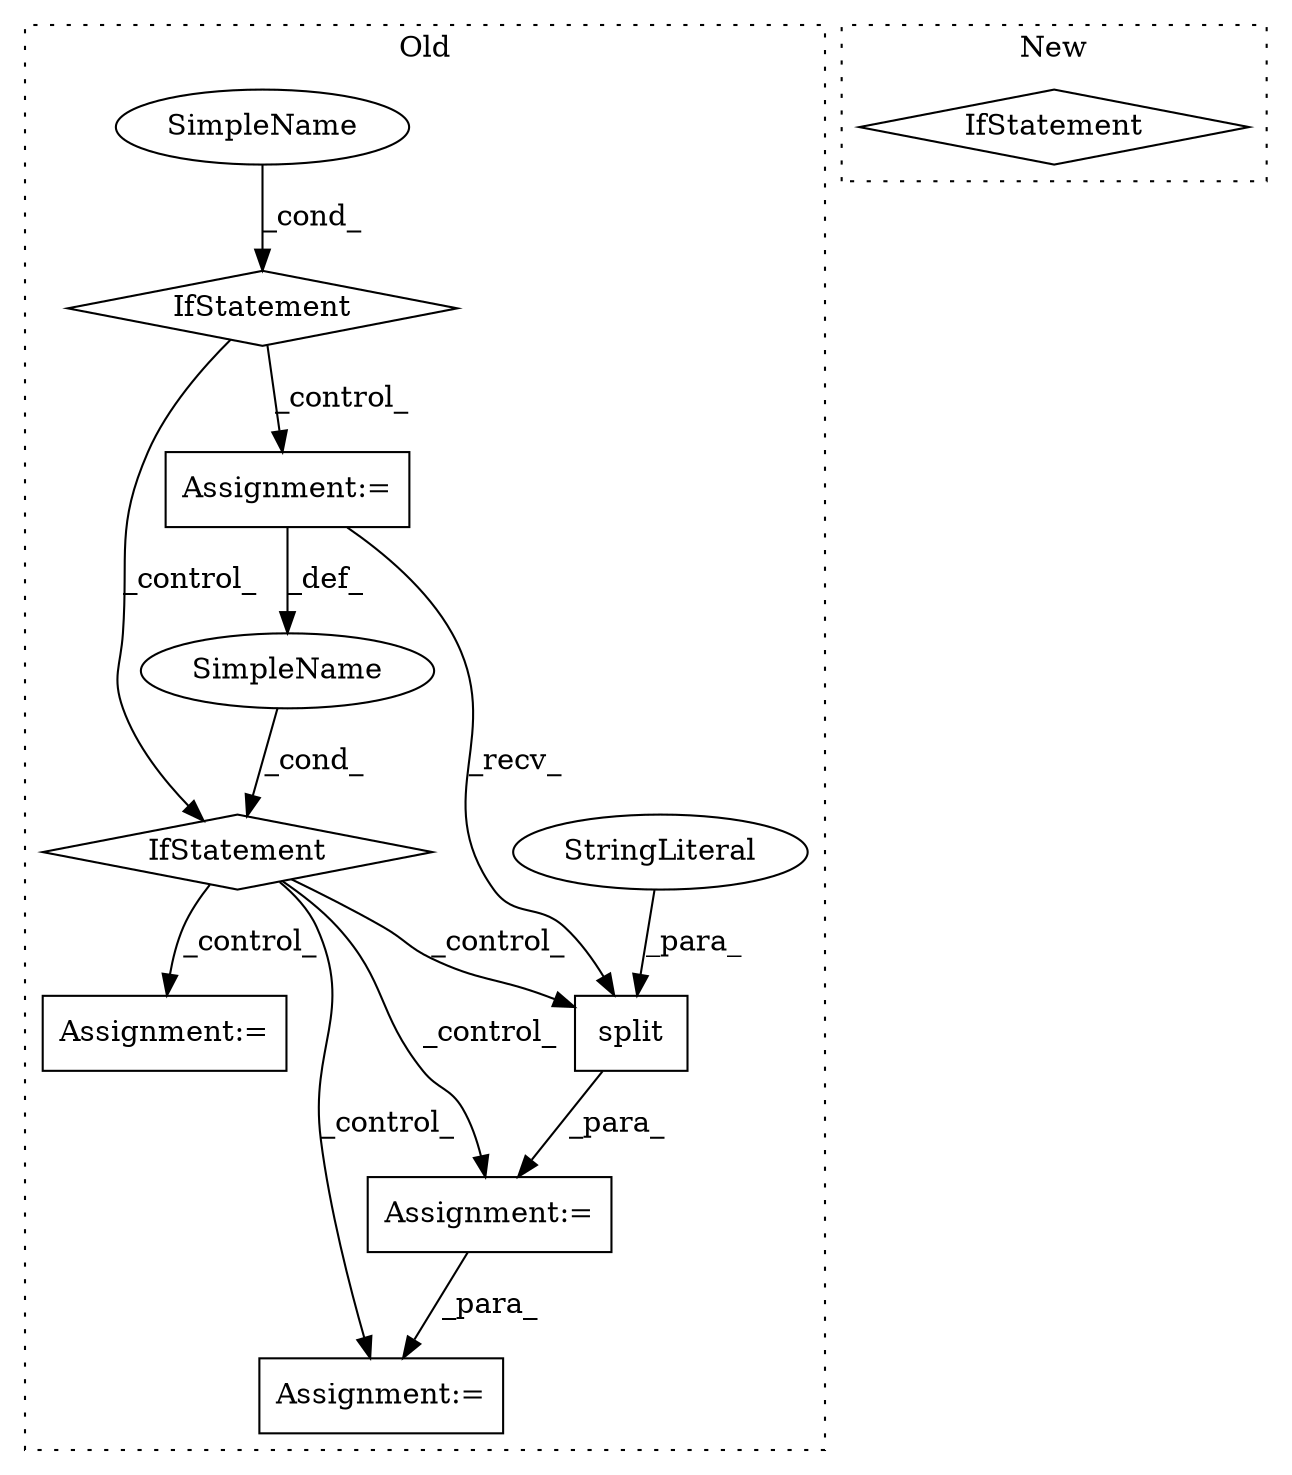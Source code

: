 digraph G {
subgraph cluster0 {
1 [label="split" a="32" s="4782,4792" l="6,1" shape="box"];
3 [label="StringLiteral" a="45" s="4788" l="4" shape="ellipse"];
4 [label="Assignment:=" a="7" s="4776" l="1" shape="box"];
5 [label="SimpleName" a="42" s="" l="" shape="ellipse"];
6 [label="IfStatement" a="25" s="4608,4626" l="4,2" shape="diamond"];
7 [label="Assignment:=" a="7" s="4712" l="1" shape="box"];
8 [label="SimpleName" a="42" s="" l="" shape="ellipse"];
9 [label="IfStatement" a="25" s="4524,4542" l="4,2" shape="diamond"];
10 [label="Assignment:=" a="7" s="4902" l="2" shape="box"];
11 [label="Assignment:=" a="7" s="4585" l="1" shape="box"];
label = "Old";
style="dotted";
}
subgraph cluster1 {
2 [label="IfStatement" a="25" s="4635" l="20" shape="diamond"];
label = "New";
style="dotted";
}
1 -> 4 [label="_para_"];
3 -> 1 [label="_para_"];
4 -> 10 [label="_para_"];
5 -> 6 [label="_cond_"];
6 -> 4 [label="_control_"];
6 -> 1 [label="_control_"];
6 -> 7 [label="_control_"];
6 -> 10 [label="_control_"];
8 -> 9 [label="_cond_"];
9 -> 11 [label="_control_"];
9 -> 6 [label="_control_"];
11 -> 1 [label="_recv_"];
11 -> 5 [label="_def_"];
}